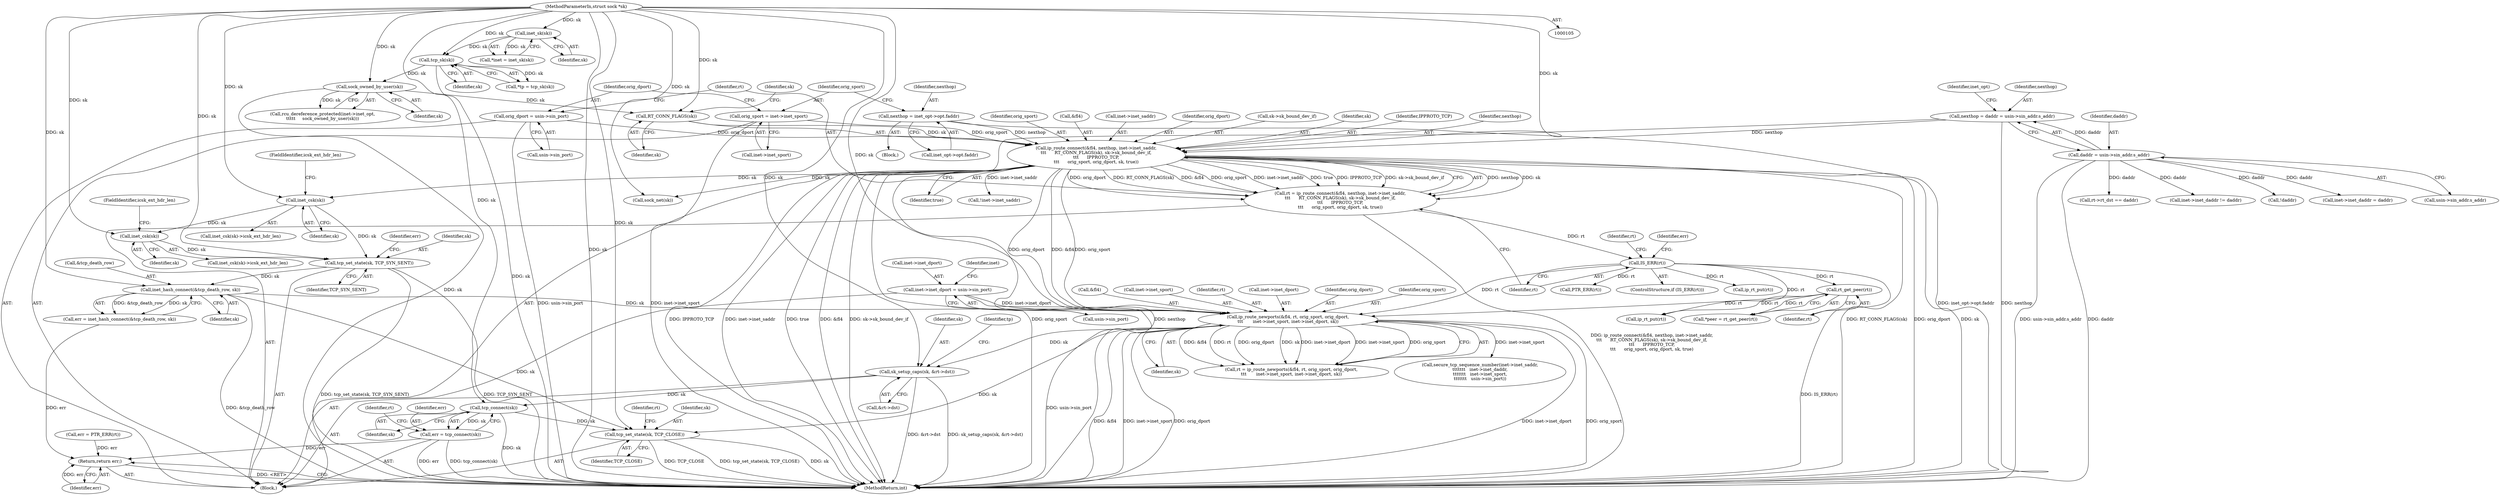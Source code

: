 digraph "0_linux_f6d8bd051c391c1c0458a30b2a7abcd939329259_29@API" {
"1000495" [label="(Call,tcp_connect(sk))"];
"1000456" [label="(Call,sk_setup_caps(sk, &rt->dst))"];
"1000426" [label="(Call,ip_route_newports(&fl4, rt, orig_sport, orig_dport,\n\t\t\t       inet->inet_sport, inet->inet_dport, sk))"];
"1000202" [label="(Call,ip_route_connect(&fl4, nexthop, inet->inet_saddr,\n\t\t\t      RT_CONN_FLAGS(sk), sk->sk_bound_dev_if,\n\t\t\t      IPPROTO_TCP,\n\t\t\t      orig_sport, orig_dport, sk, true))"];
"1000183" [label="(Call,nexthop = inet_opt->opt.faddr)"];
"1000151" [label="(Call,nexthop = daddr = usin->sin_addr.s_addr)"];
"1000153" [label="(Call,daddr = usin->sin_addr.s_addr)"];
"1000209" [label="(Call,RT_CONN_FLAGS(sk))"];
"1000166" [label="(Call,sock_owned_by_user(sk))"];
"1000124" [label="(Call,tcp_sk(sk))"];
"1000119" [label="(Call,inet_sk(sk))"];
"1000106" [label="(MethodParameterIn,struct sock *sk)"];
"1000190" [label="(Call,orig_sport = inet->inet_sport)"];
"1000195" [label="(Call,orig_dport = usin->sin_port)"];
"1000220" [label="(Call,IS_ERR(rt))"];
"1000200" [label="(Call,rt = ip_route_connect(&fl4, nexthop, inet->inet_saddr,\n\t\t\t      RT_CONN_FLAGS(sk), sk->sk_bound_dev_if,\n\t\t\t      IPPROTO_TCP,\n\t\t\t      orig_sport, orig_dport, sk, true))"];
"1000339" [label="(Call,rt_get_peer(rt))"];
"1000375" [label="(Call,inet->inet_dport = usin->sin_port)"];
"1000417" [label="(Call,inet_hash_connect(&tcp_death_row, sk))"];
"1000412" [label="(Call,tcp_set_state(sk, TCP_SYN_SENT))"];
"1000397" [label="(Call,inet_csk(sk))"];
"1000389" [label="(Call,inet_csk(sk))"];
"1000493" [label="(Call,err = tcp_connect(sk))"];
"1000521" [label="(Return,return err;)"];
"1000506" [label="(Call,tcp_set_state(sk, TCP_CLOSE))"];
"1000498" [label="(Identifier,rt)"];
"1000202" [label="(Call,ip_route_connect(&fl4, nexthop, inet->inet_saddr,\n\t\t\t      RT_CONN_FLAGS(sk), sk->sk_bound_dev_if,\n\t\t\t      IPPROTO_TCP,\n\t\t\t      orig_sport, orig_dport, sk, true))"];
"1000412" [label="(Call,tcp_set_state(sk, TCP_SYN_SENT))"];
"1000417" [label="(Call,inet_hash_connect(&tcp_death_row, sk))"];
"1000427" [label="(Call,&fl4)"];
"1000212" [label="(Identifier,sk)"];
"1000210" [label="(Identifier,sk)"];
"1000416" [label="(Identifier,err)"];
"1000197" [label="(Call,usin->sin_port)"];
"1000399" [label="(FieldIdentifier,icsk_ext_hdr_len)"];
"1000216" [label="(Identifier,orig_dport)"];
"1000458" [label="(Call,&rt->dst)"];
"1000161" [label="(Identifier,inet_opt)"];
"1000190" [label="(Call,orig_sport = inet->inet_sport)"];
"1000152" [label="(Identifier,nexthop)"];
"1000211" [label="(Call,sk->sk_bound_dev_if)"];
"1000457" [label="(Identifier,sk)"];
"1000508" [label="(Identifier,TCP_CLOSE)"];
"1000382" [label="(Call,inet->inet_daddr = daddr)"];
"1000217" [label="(Identifier,sk)"];
"1000432" [label="(Call,inet->inet_sport)"];
"1000117" [label="(Call,*inet = inet_sk(sk))"];
"1000167" [label="(Identifier,sk)"];
"1000195" [label="(Call,orig_dport = usin->sin_port)"];
"1000337" [label="(Call,*peer = rt_get_peer(rt))"];
"1000415" [label="(Call,err = inet_hash_connect(&tcp_death_row, sk))"];
"1000396" [label="(Call,inet_csk(sk)->icsk_ext_hdr_len)"];
"1000166" [label="(Call,sock_owned_by_user(sk))"];
"1000522" [label="(Identifier,err)"];
"1000241" [label="(Identifier,rt)"];
"1000340" [label="(Identifier,rt)"];
"1000438" [label="(Identifier,sk)"];
"1000151" [label="(Call,nexthop = daddr = usin->sin_addr.s_addr)"];
"1000510" [label="(Identifier,rt)"];
"1000106" [label="(MethodParameterIn,struct sock *sk)"];
"1000521" [label="(Return,return err;)"];
"1000119" [label="(Call,inet_sk(sk))"];
"1000214" [label="(Identifier,IPPROTO_TCP)"];
"1000184" [label="(Identifier,nexthop)"];
"1000233" [label="(Call,sock_net(sk))"];
"1000424" [label="(Call,rt = ip_route_newports(&fl4, rt, orig_sport, orig_dport,\n\t\t\t       inet->inet_sport, inet->inet_dport, sk))"];
"1000191" [label="(Identifier,orig_sport)"];
"1000496" [label="(Identifier,sk)"];
"1000155" [label="(Call,usin->sin_addr.s_addr)"];
"1000196" [label="(Identifier,orig_dport)"];
"1000388" [label="(Call,inet_csk(sk)->icsk_ext_hdr_len)"];
"1000120" [label="(Identifier,sk)"];
"1000375" [label="(Call,inet->inet_dport = usin->sin_port)"];
"1000413" [label="(Identifier,sk)"];
"1000429" [label="(Identifier,rt)"];
"1000494" [label="(Identifier,err)"];
"1000268" [label="(Call,!inet->inet_saddr)"];
"1000221" [label="(Identifier,rt)"];
"1000376" [label="(Call,inet->inet_dport)"];
"1000426" [label="(Call,ip_route_newports(&fl4, rt, orig_sport, orig_dport,\n\t\t\t       inet->inet_sport, inet->inet_dport, sk))"];
"1000420" [label="(Identifier,sk)"];
"1000471" [label="(Call,secure_tcp_sequence_number(inet->inet_saddr,\n\t\t\t\t\t\t\t   inet->inet_daddr,\n\t\t\t\t\t\t\t   inet->inet_sport,\n\t\t\t\t\t\t\t   usin->sin_port))"];
"1000201" [label="(Identifier,rt)"];
"1000205" [label="(Identifier,nexthop)"];
"1000506" [label="(Call,tcp_set_state(sk, TCP_CLOSE))"];
"1000125" [label="(Identifier,sk)"];
"1000384" [label="(Identifier,inet)"];
"1000465" [label="(Identifier,tp)"];
"1000523" [label="(MethodReturn,int)"];
"1000414" [label="(Identifier,TCP_SYN_SENT)"];
"1000330" [label="(Call,rt->rt_dst == daddr)"];
"1000220" [label="(Call,IS_ERR(rt))"];
"1000162" [label="(Call,rcu_dereference_protected(inet->inet_opt,\n\t\t\t\t\t     sock_owned_by_user(sk)))"];
"1000398" [label="(Identifier,sk)"];
"1000418" [label="(Call,&tcp_death_row)"];
"1000124" [label="(Call,tcp_sk(sk))"];
"1000225" [label="(Call,PTR_ERR(rt))"];
"1000122" [label="(Call,*tp = tcp_sk(sk))"];
"1000215" [label="(Identifier,orig_sport)"];
"1000219" [label="(ControlStructure,if (IS_ERR(rt)))"];
"1000154" [label="(Identifier,daddr)"];
"1000203" [label="(Call,&fl4)"];
"1000293" [label="(Call,inet->inet_daddr != daddr)"];
"1000507" [label="(Identifier,sk)"];
"1000192" [label="(Call,inet->inet_sport)"];
"1000379" [label="(Call,usin->sin_port)"];
"1000183" [label="(Call,nexthop = inet_opt->opt.faddr)"];
"1000390" [label="(Identifier,sk)"];
"1000200" [label="(Call,rt = ip_route_connect(&fl4, nexthop, inet->inet_saddr,\n\t\t\t      RT_CONN_FLAGS(sk), sk->sk_bound_dev_if,\n\t\t\t      IPPROTO_TCP,\n\t\t\t      orig_sport, orig_dport, sk, true))"];
"1000206" [label="(Call,inet->inet_saddr)"];
"1000185" [label="(Call,inet_opt->opt.faddr)"];
"1000339" [label="(Call,rt_get_peer(rt))"];
"1000209" [label="(Call,RT_CONN_FLAGS(sk))"];
"1000495" [label="(Call,tcp_connect(sk))"];
"1000435" [label="(Call,inet->inet_dport)"];
"1000178" [label="(Call,!daddr)"];
"1000153" [label="(Call,daddr = usin->sin_addr.s_addr)"];
"1000224" [label="(Identifier,err)"];
"1000247" [label="(Call,ip_rt_put(rt))"];
"1000391" [label="(FieldIdentifier,icsk_ext_hdr_len)"];
"1000218" [label="(Identifier,true)"];
"1000109" [label="(Block,)"];
"1000493" [label="(Call,err = tcp_connect(sk))"];
"1000443" [label="(Call,err = PTR_ERR(rt))"];
"1000176" [label="(Block,)"];
"1000456" [label="(Call,sk_setup_caps(sk, &rt->dst))"];
"1000431" [label="(Identifier,orig_dport)"];
"1000389" [label="(Call,inet_csk(sk))"];
"1000397" [label="(Call,inet_csk(sk))"];
"1000509" [label="(Call,ip_rt_put(rt))"];
"1000430" [label="(Identifier,orig_sport)"];
"1000495" -> "1000493"  [label="AST: "];
"1000495" -> "1000496"  [label="CFG: "];
"1000496" -> "1000495"  [label="AST: "];
"1000493" -> "1000495"  [label="CFG: "];
"1000495" -> "1000523"  [label="DDG: sk"];
"1000495" -> "1000493"  [label="DDG: sk"];
"1000456" -> "1000495"  [label="DDG: sk"];
"1000106" -> "1000495"  [label="DDG: sk"];
"1000495" -> "1000506"  [label="DDG: sk"];
"1000456" -> "1000109"  [label="AST: "];
"1000456" -> "1000458"  [label="CFG: "];
"1000457" -> "1000456"  [label="AST: "];
"1000458" -> "1000456"  [label="AST: "];
"1000465" -> "1000456"  [label="CFG: "];
"1000456" -> "1000523"  [label="DDG: &rt->dst"];
"1000456" -> "1000523"  [label="DDG: sk_setup_caps(sk, &rt->dst)"];
"1000426" -> "1000456"  [label="DDG: sk"];
"1000106" -> "1000456"  [label="DDG: sk"];
"1000426" -> "1000424"  [label="AST: "];
"1000426" -> "1000438"  [label="CFG: "];
"1000427" -> "1000426"  [label="AST: "];
"1000429" -> "1000426"  [label="AST: "];
"1000430" -> "1000426"  [label="AST: "];
"1000431" -> "1000426"  [label="AST: "];
"1000432" -> "1000426"  [label="AST: "];
"1000435" -> "1000426"  [label="AST: "];
"1000438" -> "1000426"  [label="AST: "];
"1000424" -> "1000426"  [label="CFG: "];
"1000426" -> "1000523"  [label="DDG: &fl4"];
"1000426" -> "1000523"  [label="DDG: inet->inet_sport"];
"1000426" -> "1000523"  [label="DDG: orig_dport"];
"1000426" -> "1000523"  [label="DDG: inet->inet_dport"];
"1000426" -> "1000523"  [label="DDG: orig_sport"];
"1000426" -> "1000424"  [label="DDG: &fl4"];
"1000426" -> "1000424"  [label="DDG: rt"];
"1000426" -> "1000424"  [label="DDG: orig_dport"];
"1000426" -> "1000424"  [label="DDG: sk"];
"1000426" -> "1000424"  [label="DDG: inet->inet_dport"];
"1000426" -> "1000424"  [label="DDG: inet->inet_sport"];
"1000426" -> "1000424"  [label="DDG: orig_sport"];
"1000202" -> "1000426"  [label="DDG: &fl4"];
"1000202" -> "1000426"  [label="DDG: orig_sport"];
"1000202" -> "1000426"  [label="DDG: orig_dport"];
"1000220" -> "1000426"  [label="DDG: rt"];
"1000339" -> "1000426"  [label="DDG: rt"];
"1000375" -> "1000426"  [label="DDG: inet->inet_dport"];
"1000417" -> "1000426"  [label="DDG: sk"];
"1000106" -> "1000426"  [label="DDG: sk"];
"1000426" -> "1000471"  [label="DDG: inet->inet_sport"];
"1000426" -> "1000506"  [label="DDG: sk"];
"1000202" -> "1000200"  [label="AST: "];
"1000202" -> "1000218"  [label="CFG: "];
"1000203" -> "1000202"  [label="AST: "];
"1000205" -> "1000202"  [label="AST: "];
"1000206" -> "1000202"  [label="AST: "];
"1000209" -> "1000202"  [label="AST: "];
"1000211" -> "1000202"  [label="AST: "];
"1000214" -> "1000202"  [label="AST: "];
"1000215" -> "1000202"  [label="AST: "];
"1000216" -> "1000202"  [label="AST: "];
"1000217" -> "1000202"  [label="AST: "];
"1000218" -> "1000202"  [label="AST: "];
"1000200" -> "1000202"  [label="CFG: "];
"1000202" -> "1000523"  [label="DDG: RT_CONN_FLAGS(sk)"];
"1000202" -> "1000523"  [label="DDG: orig_dport"];
"1000202" -> "1000523"  [label="DDG: sk"];
"1000202" -> "1000523"  [label="DDG: IPPROTO_TCP"];
"1000202" -> "1000523"  [label="DDG: inet->inet_saddr"];
"1000202" -> "1000523"  [label="DDG: true"];
"1000202" -> "1000523"  [label="DDG: &fl4"];
"1000202" -> "1000523"  [label="DDG: sk->sk_bound_dev_if"];
"1000202" -> "1000523"  [label="DDG: orig_sport"];
"1000202" -> "1000523"  [label="DDG: nexthop"];
"1000202" -> "1000200"  [label="DDG: nexthop"];
"1000202" -> "1000200"  [label="DDG: sk"];
"1000202" -> "1000200"  [label="DDG: orig_dport"];
"1000202" -> "1000200"  [label="DDG: RT_CONN_FLAGS(sk)"];
"1000202" -> "1000200"  [label="DDG: &fl4"];
"1000202" -> "1000200"  [label="DDG: orig_sport"];
"1000202" -> "1000200"  [label="DDG: inet->inet_saddr"];
"1000202" -> "1000200"  [label="DDG: true"];
"1000202" -> "1000200"  [label="DDG: IPPROTO_TCP"];
"1000202" -> "1000200"  [label="DDG: sk->sk_bound_dev_if"];
"1000183" -> "1000202"  [label="DDG: nexthop"];
"1000151" -> "1000202"  [label="DDG: nexthop"];
"1000209" -> "1000202"  [label="DDG: sk"];
"1000190" -> "1000202"  [label="DDG: orig_sport"];
"1000195" -> "1000202"  [label="DDG: orig_dport"];
"1000106" -> "1000202"  [label="DDG: sk"];
"1000202" -> "1000233"  [label="DDG: sk"];
"1000202" -> "1000268"  [label="DDG: inet->inet_saddr"];
"1000202" -> "1000389"  [label="DDG: sk"];
"1000183" -> "1000176"  [label="AST: "];
"1000183" -> "1000185"  [label="CFG: "];
"1000184" -> "1000183"  [label="AST: "];
"1000185" -> "1000183"  [label="AST: "];
"1000191" -> "1000183"  [label="CFG: "];
"1000183" -> "1000523"  [label="DDG: inet_opt->opt.faddr"];
"1000151" -> "1000109"  [label="AST: "];
"1000151" -> "1000153"  [label="CFG: "];
"1000152" -> "1000151"  [label="AST: "];
"1000153" -> "1000151"  [label="AST: "];
"1000161" -> "1000151"  [label="CFG: "];
"1000151" -> "1000523"  [label="DDG: nexthop"];
"1000153" -> "1000151"  [label="DDG: daddr"];
"1000153" -> "1000155"  [label="CFG: "];
"1000154" -> "1000153"  [label="AST: "];
"1000155" -> "1000153"  [label="AST: "];
"1000153" -> "1000523"  [label="DDG: usin->sin_addr.s_addr"];
"1000153" -> "1000523"  [label="DDG: daddr"];
"1000153" -> "1000178"  [label="DDG: daddr"];
"1000153" -> "1000293"  [label="DDG: daddr"];
"1000153" -> "1000330"  [label="DDG: daddr"];
"1000153" -> "1000382"  [label="DDG: daddr"];
"1000209" -> "1000210"  [label="CFG: "];
"1000210" -> "1000209"  [label="AST: "];
"1000212" -> "1000209"  [label="CFG: "];
"1000166" -> "1000209"  [label="DDG: sk"];
"1000106" -> "1000209"  [label="DDG: sk"];
"1000166" -> "1000162"  [label="AST: "];
"1000166" -> "1000167"  [label="CFG: "];
"1000167" -> "1000166"  [label="AST: "];
"1000162" -> "1000166"  [label="CFG: "];
"1000166" -> "1000523"  [label="DDG: sk"];
"1000166" -> "1000162"  [label="DDG: sk"];
"1000124" -> "1000166"  [label="DDG: sk"];
"1000106" -> "1000166"  [label="DDG: sk"];
"1000124" -> "1000122"  [label="AST: "];
"1000124" -> "1000125"  [label="CFG: "];
"1000125" -> "1000124"  [label="AST: "];
"1000122" -> "1000124"  [label="CFG: "];
"1000124" -> "1000523"  [label="DDG: sk"];
"1000124" -> "1000122"  [label="DDG: sk"];
"1000119" -> "1000124"  [label="DDG: sk"];
"1000106" -> "1000124"  [label="DDG: sk"];
"1000119" -> "1000117"  [label="AST: "];
"1000119" -> "1000120"  [label="CFG: "];
"1000120" -> "1000119"  [label="AST: "];
"1000117" -> "1000119"  [label="CFG: "];
"1000119" -> "1000117"  [label="DDG: sk"];
"1000106" -> "1000119"  [label="DDG: sk"];
"1000106" -> "1000105"  [label="AST: "];
"1000106" -> "1000523"  [label="DDG: sk"];
"1000106" -> "1000233"  [label="DDG: sk"];
"1000106" -> "1000389"  [label="DDG: sk"];
"1000106" -> "1000397"  [label="DDG: sk"];
"1000106" -> "1000412"  [label="DDG: sk"];
"1000106" -> "1000417"  [label="DDG: sk"];
"1000106" -> "1000506"  [label="DDG: sk"];
"1000190" -> "1000109"  [label="AST: "];
"1000190" -> "1000192"  [label="CFG: "];
"1000191" -> "1000190"  [label="AST: "];
"1000192" -> "1000190"  [label="AST: "];
"1000196" -> "1000190"  [label="CFG: "];
"1000190" -> "1000523"  [label="DDG: inet->inet_sport"];
"1000195" -> "1000109"  [label="AST: "];
"1000195" -> "1000197"  [label="CFG: "];
"1000196" -> "1000195"  [label="AST: "];
"1000197" -> "1000195"  [label="AST: "];
"1000201" -> "1000195"  [label="CFG: "];
"1000195" -> "1000523"  [label="DDG: usin->sin_port"];
"1000220" -> "1000219"  [label="AST: "];
"1000220" -> "1000221"  [label="CFG: "];
"1000221" -> "1000220"  [label="AST: "];
"1000224" -> "1000220"  [label="CFG: "];
"1000241" -> "1000220"  [label="CFG: "];
"1000220" -> "1000523"  [label="DDG: IS_ERR(rt)"];
"1000200" -> "1000220"  [label="DDG: rt"];
"1000220" -> "1000225"  [label="DDG: rt"];
"1000220" -> "1000247"  [label="DDG: rt"];
"1000220" -> "1000339"  [label="DDG: rt"];
"1000220" -> "1000509"  [label="DDG: rt"];
"1000200" -> "1000109"  [label="AST: "];
"1000201" -> "1000200"  [label="AST: "];
"1000221" -> "1000200"  [label="CFG: "];
"1000200" -> "1000523"  [label="DDG: ip_route_connect(&fl4, nexthop, inet->inet_saddr,\n\t\t\t      RT_CONN_FLAGS(sk), sk->sk_bound_dev_if,\n\t\t\t      IPPROTO_TCP,\n\t\t\t      orig_sport, orig_dport, sk, true)"];
"1000339" -> "1000337"  [label="AST: "];
"1000339" -> "1000340"  [label="CFG: "];
"1000340" -> "1000339"  [label="AST: "];
"1000337" -> "1000339"  [label="CFG: "];
"1000339" -> "1000337"  [label="DDG: rt"];
"1000339" -> "1000509"  [label="DDG: rt"];
"1000375" -> "1000109"  [label="AST: "];
"1000375" -> "1000379"  [label="CFG: "];
"1000376" -> "1000375"  [label="AST: "];
"1000379" -> "1000375"  [label="AST: "];
"1000384" -> "1000375"  [label="CFG: "];
"1000375" -> "1000523"  [label="DDG: usin->sin_port"];
"1000417" -> "1000415"  [label="AST: "];
"1000417" -> "1000420"  [label="CFG: "];
"1000418" -> "1000417"  [label="AST: "];
"1000420" -> "1000417"  [label="AST: "];
"1000415" -> "1000417"  [label="CFG: "];
"1000417" -> "1000523"  [label="DDG: &tcp_death_row"];
"1000417" -> "1000415"  [label="DDG: &tcp_death_row"];
"1000417" -> "1000415"  [label="DDG: sk"];
"1000412" -> "1000417"  [label="DDG: sk"];
"1000417" -> "1000506"  [label="DDG: sk"];
"1000412" -> "1000109"  [label="AST: "];
"1000412" -> "1000414"  [label="CFG: "];
"1000413" -> "1000412"  [label="AST: "];
"1000414" -> "1000412"  [label="AST: "];
"1000416" -> "1000412"  [label="CFG: "];
"1000412" -> "1000523"  [label="DDG: tcp_set_state(sk, TCP_SYN_SENT)"];
"1000412" -> "1000523"  [label="DDG: TCP_SYN_SENT"];
"1000397" -> "1000412"  [label="DDG: sk"];
"1000389" -> "1000412"  [label="DDG: sk"];
"1000397" -> "1000396"  [label="AST: "];
"1000397" -> "1000398"  [label="CFG: "];
"1000398" -> "1000397"  [label="AST: "];
"1000399" -> "1000397"  [label="CFG: "];
"1000389" -> "1000397"  [label="DDG: sk"];
"1000389" -> "1000388"  [label="AST: "];
"1000389" -> "1000390"  [label="CFG: "];
"1000390" -> "1000389"  [label="AST: "];
"1000391" -> "1000389"  [label="CFG: "];
"1000493" -> "1000109"  [label="AST: "];
"1000494" -> "1000493"  [label="AST: "];
"1000498" -> "1000493"  [label="CFG: "];
"1000493" -> "1000523"  [label="DDG: err"];
"1000493" -> "1000523"  [label="DDG: tcp_connect(sk)"];
"1000493" -> "1000521"  [label="DDG: err"];
"1000521" -> "1000109"  [label="AST: "];
"1000521" -> "1000522"  [label="CFG: "];
"1000522" -> "1000521"  [label="AST: "];
"1000523" -> "1000521"  [label="CFG: "];
"1000521" -> "1000523"  [label="DDG: <RET>"];
"1000522" -> "1000521"  [label="DDG: err"];
"1000415" -> "1000521"  [label="DDG: err"];
"1000443" -> "1000521"  [label="DDG: err"];
"1000506" -> "1000109"  [label="AST: "];
"1000506" -> "1000508"  [label="CFG: "];
"1000507" -> "1000506"  [label="AST: "];
"1000508" -> "1000506"  [label="AST: "];
"1000510" -> "1000506"  [label="CFG: "];
"1000506" -> "1000523"  [label="DDG: tcp_set_state(sk, TCP_CLOSE)"];
"1000506" -> "1000523"  [label="DDG: sk"];
"1000506" -> "1000523"  [label="DDG: TCP_CLOSE"];
}
